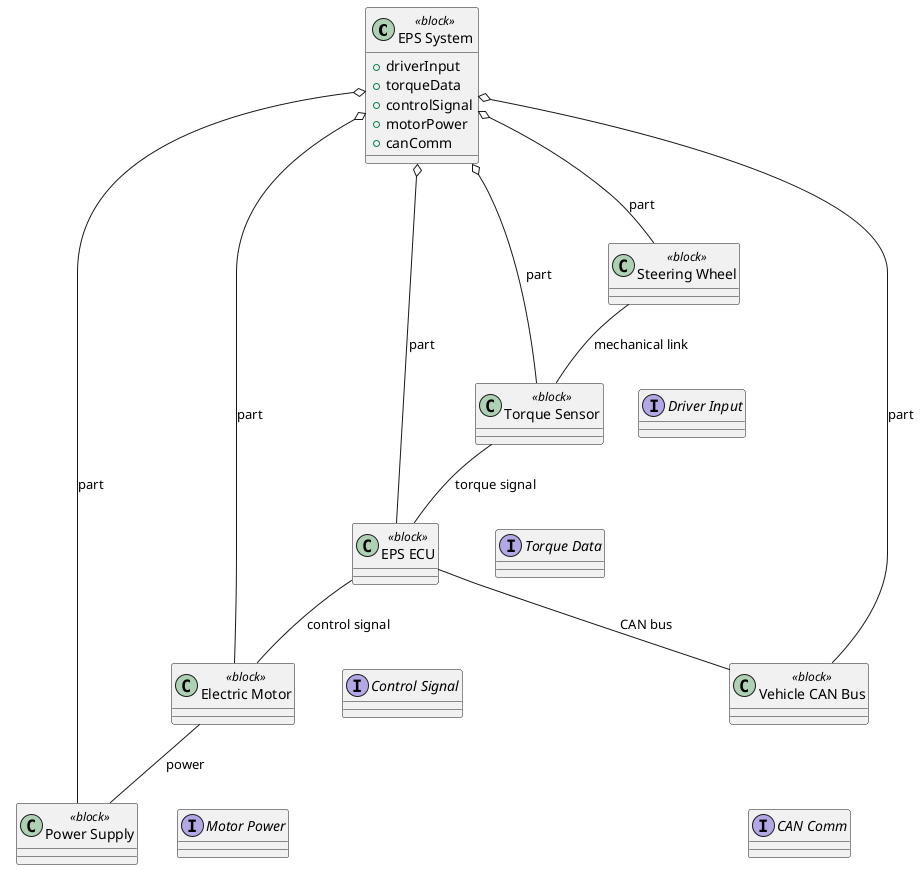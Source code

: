 @startuml EPS_IBD
' SysML Internal Block Diagram for EPS

' Main block
class "EPS System" as EPS <<block>>

' Internal parts
class "Steering Wheel" as SW <<block>>
class "Torque Sensor" as TS <<block>>
class "EPS ECU" as ECU <<block>>
class "Electric Motor" as EM <<block>>
class "Power Supply" as PS <<block>>
class "Vehicle CAN Bus" as CAN <<block>>

' Ports (using interfaces for illustration)
interface "Driver Input" as DriverInput
interface "Torque Data" as TorqueData
interface "Control Signal" as ControlSignal
interface "Motor Power" as MotorPower
interface "CAN Comm" as CANComm

' Ports on EPS System
EPS -[hidden]-> SW
EPS -[hidden]-> TS
EPS -[hidden]-> ECU
EPS -[hidden]-> EM
EPS -[hidden]-> PS
EPS -[hidden]-> CAN

' Internal connections
SW -[hidden]-> DriverInput
TS -[hidden]-> TorqueData
ECU -[hidden]-> ControlSignal
EM -[hidden]-> MotorPower
CAN -[hidden]-> CANComm

' Show connections between parts
SW -- TS : mechanical link
TS -- ECU : torque signal
ECU -- EM : control signal
EM -- PS : power
ECU -- CAN : CAN bus
EPS o-- SW : part
EPS o-- TS : part
EPS o-- ECU : part
EPS o-- EM : part
EPS o-- PS : part
EPS o-- CAN : part

' Optionally, show ports on the main block
EPS : +driverInput
EPS : +torqueData
EPS : +controlSignal
EPS : +motorPower
EPS : +canComm

@enduml 